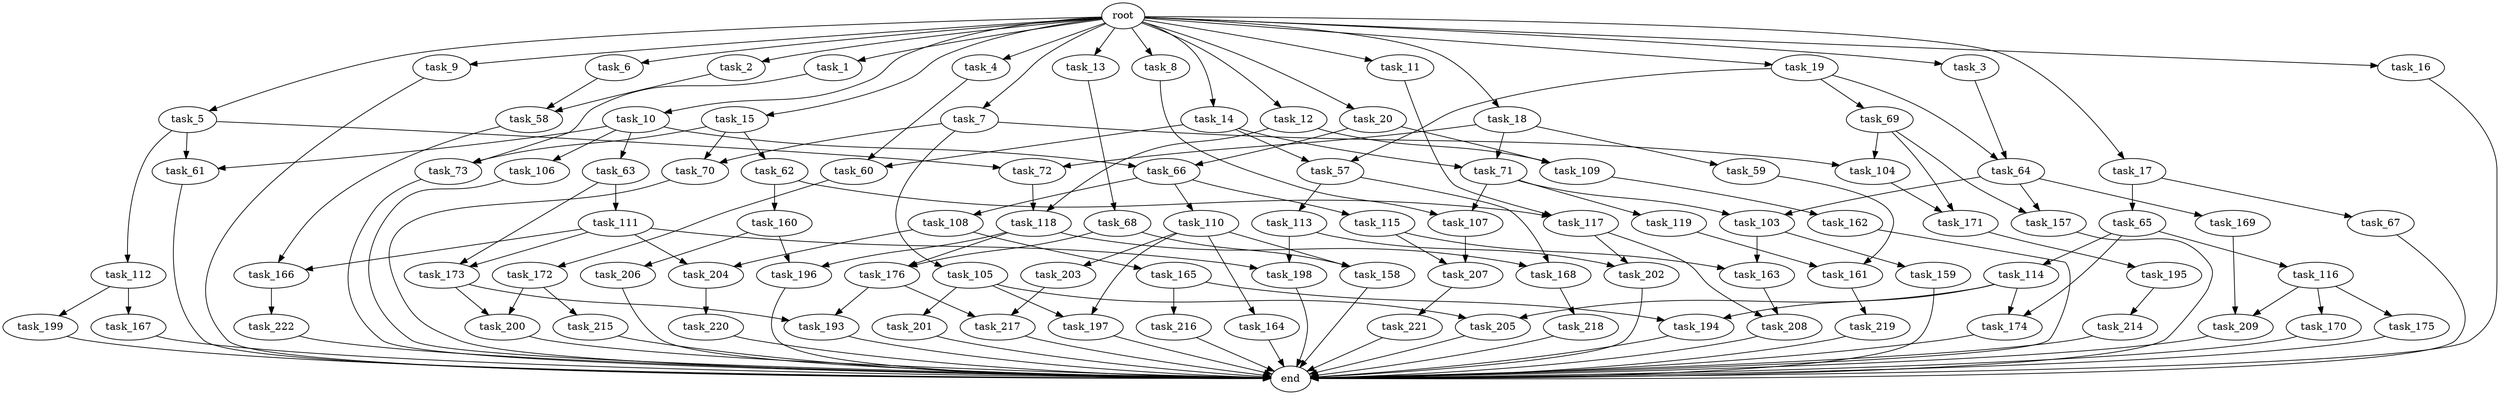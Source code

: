 digraph G {
  root [size="0.000000"];
  task_1 [size="10.240000"];
  task_2 [size="10.240000"];
  task_3 [size="10.240000"];
  task_4 [size="10.240000"];
  task_5 [size="10.240000"];
  task_6 [size="10.240000"];
  task_7 [size="10.240000"];
  task_8 [size="10.240000"];
  task_9 [size="10.240000"];
  task_10 [size="10.240000"];
  task_11 [size="10.240000"];
  task_12 [size="10.240000"];
  task_13 [size="10.240000"];
  task_14 [size="10.240000"];
  task_15 [size="10.240000"];
  task_16 [size="10.240000"];
  task_17 [size="10.240000"];
  task_18 [size="10.240000"];
  task_19 [size="10.240000"];
  task_20 [size="10.240000"];
  task_57 [size="4466765987.840000"];
  task_58 [size="5841155522.560000"];
  task_59 [size="6957847019.520000"];
  task_60 [size="8589934592.000000"];
  task_61 [size="2491081031.680000"];
  task_62 [size="343597383.680000"];
  task_63 [size="2147483648.000000"];
  task_64 [size="2147483648.000000"];
  task_65 [size="4209067950.080000"];
  task_66 [size="2491081031.680000"];
  task_67 [size="4209067950.080000"];
  task_68 [size="6957847019.520000"];
  task_69 [size="1374389534.720000"];
  task_70 [size="4552665333.760000"];
  task_71 [size="10050223472.639999"];
  task_72 [size="7301444403.200000"];
  task_73 [size="3435973836.800000"];
  task_103 [size="8589934592.000000"];
  task_104 [size="6356551598.080000"];
  task_105 [size="4209067950.080000"];
  task_106 [size="2147483648.000000"];
  task_107 [size="3865470566.400000"];
  task_108 [size="773094113.280000"];
  task_109 [size="7301444403.200000"];
  task_110 [size="773094113.280000"];
  task_111 [size="4209067950.080000"];
  task_112 [size="343597383.680000"];
  task_113 [size="1374389534.720000"];
  task_114 [size="4209067950.080000"];
  task_115 [size="773094113.280000"];
  task_116 [size="4209067950.080000"];
  task_117 [size="9964324126.719999"];
  task_118 [size="7730941132.800000"];
  task_119 [size="3092376453.120000"];
  task_157 [size="7645041786.880000"];
  task_158 [size="4466765987.840000"];
  task_159 [size="1374389534.720000"];
  task_160 [size="8589934592.000000"];
  task_161 [size="2920577761.280000"];
  task_162 [size="343597383.680000"];
  task_163 [size="8332236554.240000"];
  task_164 [size="3092376453.120000"];
  task_165 [size="1374389534.720000"];
  task_166 [size="1717986918.400000"];
  task_167 [size="773094113.280000"];
  task_168 [size="4466765987.840000"];
  task_169 [size="5497558138.880000"];
  task_170 [size="773094113.280000"];
  task_171 [size="9105330667.520000"];
  task_172 [size="2147483648.000000"];
  task_173 [size="4552665333.760000"];
  task_174 [size="8418135900.160000"];
  task_175 [size="773094113.280000"];
  task_176 [size="4466765987.840000"];
  task_193 [size="11166914969.600000"];
  task_194 [size="9706626088.960001"];
  task_195 [size="773094113.280000"];
  task_196 [size="3435973836.800000"];
  task_197 [size="4466765987.840000"];
  task_198 [size="8933531975.680000"];
  task_199 [size="773094113.280000"];
  task_200 [size="6356551598.080000"];
  task_201 [size="1374389534.720000"];
  task_202 [size="10737418240.000000"];
  task_203 [size="3092376453.120000"];
  task_204 [size="1717986918.400000"];
  task_205 [size="5583457484.800000"];
  task_206 [size="343597383.680000"];
  task_207 [size="15547781611.520000"];
  task_208 [size="9105330667.520000"];
  task_209 [size="6270652252.160000"];
  task_214 [size="3092376453.120000"];
  task_215 [size="2147483648.000000"];
  task_216 [size="5497558138.880000"];
  task_217 [size="10050223472.639999"];
  task_218 [size="5497558138.880000"];
  task_219 [size="3092376453.120000"];
  task_220 [size="343597383.680000"];
  task_221 [size="773094113.280000"];
  task_222 [size="1374389534.720000"];
  end [size="0.000000"];

  root -> task_1 [size="1.000000"];
  root -> task_2 [size="1.000000"];
  root -> task_3 [size="1.000000"];
  root -> task_4 [size="1.000000"];
  root -> task_5 [size="1.000000"];
  root -> task_6 [size="1.000000"];
  root -> task_7 [size="1.000000"];
  root -> task_8 [size="1.000000"];
  root -> task_9 [size="1.000000"];
  root -> task_10 [size="1.000000"];
  root -> task_11 [size="1.000000"];
  root -> task_12 [size="1.000000"];
  root -> task_13 [size="1.000000"];
  root -> task_14 [size="1.000000"];
  root -> task_15 [size="1.000000"];
  root -> task_16 [size="1.000000"];
  root -> task_17 [size="1.000000"];
  root -> task_18 [size="1.000000"];
  root -> task_19 [size="1.000000"];
  root -> task_20 [size="1.000000"];
  task_1 -> task_73 [size="301989888.000000"];
  task_2 -> task_58 [size="33554432.000000"];
  task_3 -> task_64 [size="75497472.000000"];
  task_4 -> task_60 [size="536870912.000000"];
  task_5 -> task_61 [size="33554432.000000"];
  task_5 -> task_72 [size="33554432.000000"];
  task_5 -> task_112 [size="33554432.000000"];
  task_6 -> task_58 [size="536870912.000000"];
  task_7 -> task_70 [size="411041792.000000"];
  task_7 -> task_104 [size="411041792.000000"];
  task_7 -> task_105 [size="411041792.000000"];
  task_8 -> task_107 [size="75497472.000000"];
  task_9 -> end [size="1.000000"];
  task_10 -> task_61 [size="209715200.000000"];
  task_10 -> task_63 [size="209715200.000000"];
  task_10 -> task_66 [size="209715200.000000"];
  task_10 -> task_106 [size="209715200.000000"];
  task_11 -> task_117 [size="134217728.000000"];
  task_12 -> task_109 [size="679477248.000000"];
  task_12 -> task_118 [size="679477248.000000"];
  task_13 -> task_68 [size="679477248.000000"];
  task_14 -> task_57 [size="301989888.000000"];
  task_14 -> task_60 [size="301989888.000000"];
  task_14 -> task_71 [size="301989888.000000"];
  task_15 -> task_62 [size="33554432.000000"];
  task_15 -> task_70 [size="33554432.000000"];
  task_15 -> task_73 [size="33554432.000000"];
  task_16 -> end [size="1.000000"];
  task_17 -> task_65 [size="411041792.000000"];
  task_17 -> task_67 [size="411041792.000000"];
  task_18 -> task_59 [size="679477248.000000"];
  task_18 -> task_71 [size="679477248.000000"];
  task_18 -> task_72 [size="679477248.000000"];
  task_19 -> task_57 [size="134217728.000000"];
  task_19 -> task_64 [size="134217728.000000"];
  task_19 -> task_69 [size="134217728.000000"];
  task_20 -> task_66 [size="33554432.000000"];
  task_20 -> task_109 [size="33554432.000000"];
  task_57 -> task_113 [size="134217728.000000"];
  task_57 -> task_168 [size="134217728.000000"];
  task_58 -> task_166 [size="134217728.000000"];
  task_59 -> task_161 [size="75497472.000000"];
  task_60 -> task_172 [size="209715200.000000"];
  task_61 -> end [size="1.000000"];
  task_62 -> task_117 [size="838860800.000000"];
  task_62 -> task_160 [size="838860800.000000"];
  task_63 -> task_111 [size="411041792.000000"];
  task_63 -> task_173 [size="411041792.000000"];
  task_64 -> task_103 [size="536870912.000000"];
  task_64 -> task_157 [size="536870912.000000"];
  task_64 -> task_169 [size="536870912.000000"];
  task_65 -> task_114 [size="411041792.000000"];
  task_65 -> task_116 [size="411041792.000000"];
  task_65 -> task_174 [size="411041792.000000"];
  task_66 -> task_108 [size="75497472.000000"];
  task_66 -> task_110 [size="75497472.000000"];
  task_66 -> task_115 [size="75497472.000000"];
  task_67 -> end [size="1.000000"];
  task_68 -> task_158 [size="134217728.000000"];
  task_68 -> task_176 [size="134217728.000000"];
  task_69 -> task_104 [size="209715200.000000"];
  task_69 -> task_157 [size="209715200.000000"];
  task_69 -> task_171 [size="209715200.000000"];
  task_70 -> end [size="1.000000"];
  task_71 -> task_103 [size="301989888.000000"];
  task_71 -> task_107 [size="301989888.000000"];
  task_71 -> task_119 [size="301989888.000000"];
  task_72 -> task_118 [size="75497472.000000"];
  task_73 -> end [size="1.000000"];
  task_103 -> task_159 [size="134217728.000000"];
  task_103 -> task_163 [size="134217728.000000"];
  task_104 -> task_171 [size="679477248.000000"];
  task_105 -> task_197 [size="134217728.000000"];
  task_105 -> task_201 [size="134217728.000000"];
  task_105 -> task_205 [size="134217728.000000"];
  task_106 -> end [size="1.000000"];
  task_107 -> task_207 [size="838860800.000000"];
  task_108 -> task_165 [size="134217728.000000"];
  task_108 -> task_204 [size="134217728.000000"];
  task_109 -> task_162 [size="33554432.000000"];
  task_110 -> task_158 [size="301989888.000000"];
  task_110 -> task_164 [size="301989888.000000"];
  task_110 -> task_197 [size="301989888.000000"];
  task_110 -> task_203 [size="301989888.000000"];
  task_111 -> task_166 [size="33554432.000000"];
  task_111 -> task_173 [size="33554432.000000"];
  task_111 -> task_198 [size="33554432.000000"];
  task_111 -> task_204 [size="33554432.000000"];
  task_112 -> task_167 [size="75497472.000000"];
  task_112 -> task_199 [size="75497472.000000"];
  task_113 -> task_198 [size="838860800.000000"];
  task_113 -> task_202 [size="838860800.000000"];
  task_114 -> task_174 [size="411041792.000000"];
  task_114 -> task_194 [size="411041792.000000"];
  task_114 -> task_205 [size="411041792.000000"];
  task_115 -> task_163 [size="679477248.000000"];
  task_115 -> task_207 [size="679477248.000000"];
  task_116 -> task_170 [size="75497472.000000"];
  task_116 -> task_175 [size="75497472.000000"];
  task_116 -> task_209 [size="75497472.000000"];
  task_117 -> task_202 [size="209715200.000000"];
  task_117 -> task_208 [size="209715200.000000"];
  task_118 -> task_168 [size="301989888.000000"];
  task_118 -> task_176 [size="301989888.000000"];
  task_118 -> task_196 [size="301989888.000000"];
  task_119 -> task_161 [size="209715200.000000"];
  task_157 -> end [size="1.000000"];
  task_158 -> end [size="1.000000"];
  task_159 -> end [size="1.000000"];
  task_160 -> task_196 [size="33554432.000000"];
  task_160 -> task_206 [size="33554432.000000"];
  task_161 -> task_219 [size="301989888.000000"];
  task_162 -> end [size="1.000000"];
  task_163 -> task_208 [size="679477248.000000"];
  task_164 -> end [size="1.000000"];
  task_165 -> task_194 [size="536870912.000000"];
  task_165 -> task_216 [size="536870912.000000"];
  task_166 -> task_222 [size="134217728.000000"];
  task_167 -> end [size="1.000000"];
  task_168 -> task_218 [size="536870912.000000"];
  task_169 -> task_209 [size="536870912.000000"];
  task_170 -> end [size="1.000000"];
  task_171 -> task_195 [size="75497472.000000"];
  task_172 -> task_200 [size="209715200.000000"];
  task_172 -> task_215 [size="209715200.000000"];
  task_173 -> task_193 [size="411041792.000000"];
  task_173 -> task_200 [size="411041792.000000"];
  task_174 -> end [size="1.000000"];
  task_175 -> end [size="1.000000"];
  task_176 -> task_193 [size="679477248.000000"];
  task_176 -> task_217 [size="679477248.000000"];
  task_193 -> end [size="1.000000"];
  task_194 -> end [size="1.000000"];
  task_195 -> task_214 [size="301989888.000000"];
  task_196 -> end [size="1.000000"];
  task_197 -> end [size="1.000000"];
  task_198 -> end [size="1.000000"];
  task_199 -> end [size="1.000000"];
  task_200 -> end [size="1.000000"];
  task_201 -> end [size="1.000000"];
  task_202 -> end [size="1.000000"];
  task_203 -> task_217 [size="301989888.000000"];
  task_204 -> task_220 [size="33554432.000000"];
  task_205 -> end [size="1.000000"];
  task_206 -> end [size="1.000000"];
  task_207 -> task_221 [size="75497472.000000"];
  task_208 -> end [size="1.000000"];
  task_209 -> end [size="1.000000"];
  task_214 -> end [size="1.000000"];
  task_215 -> end [size="1.000000"];
  task_216 -> end [size="1.000000"];
  task_217 -> end [size="1.000000"];
  task_218 -> end [size="1.000000"];
  task_219 -> end [size="1.000000"];
  task_220 -> end [size="1.000000"];
  task_221 -> end [size="1.000000"];
  task_222 -> end [size="1.000000"];
}
